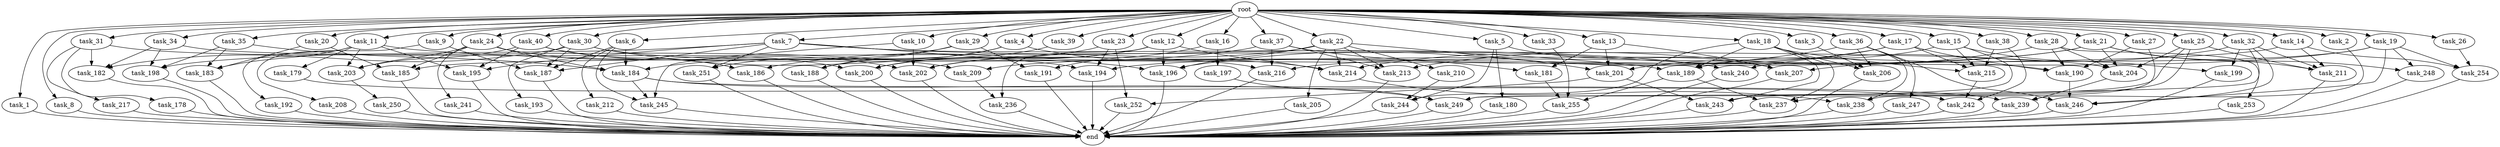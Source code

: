digraph G {
  root [size="0.000000"];
  task_1 [size="102.400000"];
  task_2 [size="102.400000"];
  task_3 [size="102.400000"];
  task_4 [size="102.400000"];
  task_5 [size="102.400000"];
  task_6 [size="102.400000"];
  task_7 [size="102.400000"];
  task_8 [size="102.400000"];
  task_9 [size="102.400000"];
  task_10 [size="102.400000"];
  task_11 [size="102.400000"];
  task_12 [size="102.400000"];
  task_13 [size="102.400000"];
  task_14 [size="102.400000"];
  task_15 [size="102.400000"];
  task_16 [size="102.400000"];
  task_17 [size="102.400000"];
  task_18 [size="102.400000"];
  task_19 [size="102.400000"];
  task_20 [size="102.400000"];
  task_21 [size="102.400000"];
  task_22 [size="102.400000"];
  task_23 [size="102.400000"];
  task_24 [size="102.400000"];
  task_25 [size="102.400000"];
  task_26 [size="102.400000"];
  task_27 [size="102.400000"];
  task_28 [size="102.400000"];
  task_29 [size="102.400000"];
  task_30 [size="102.400000"];
  task_31 [size="102.400000"];
  task_32 [size="102.400000"];
  task_33 [size="102.400000"];
  task_34 [size="102.400000"];
  task_35 [size="102.400000"];
  task_36 [size="102.400000"];
  task_37 [size="102.400000"];
  task_38 [size="102.400000"];
  task_39 [size="102.400000"];
  task_40 [size="102.400000"];
  task_178 [size="30923764531.200001"];
  task_179 [size="13743895347.200001"];
  task_180 [size="69578470195.199997"];
  task_181 [size="45526653337.600006"];
  task_182 [size="186401580646.400024"];
  task_183 [size="97066260889.600006"];
  task_184 [size="73873437491.199997"];
  task_185 [size="94489280512.000000"];
  task_186 [size="45526653337.600006"];
  task_187 [size="111669149696.000000"];
  task_188 [size="52398601011.200005"];
  task_189 [size="93630287052.800003"];
  task_190 [size="227633266688.000000"];
  task_191 [size="52398601011.200005"];
  task_192 [size="13743895347.200001"];
  task_193 [size="69578470195.199997"];
  task_194 [size="107374182400.000000"];
  task_195 [size="48103633715.200005"];
  task_196 [size="166644731084.800018"];
  task_197 [size="21474836480.000000"];
  task_198 [size="130567005798.400009"];
  task_199 [size="76450417868.800003"];
  task_200 [size="72155450572.800003"];
  task_201 [size="175234665676.800018"];
  task_202 [size="110810156236.800003"];
  task_203 [size="38654705664.000000"];
  task_204 [size="252544077004.800018"];
  task_205 [size="85899345920.000000"];
  task_206 [size="66142496358.400002"];
  task_207 [size="127990025420.800003"];
  task_208 [size="3435973836.800000"];
  task_209 [size="85899345920.000000"];
  task_210 [size="85899345920.000000"];
  task_211 [size="149464861900.800018"];
  task_212 [size="7730941132.800000"];
  task_213 [size="170080704921.600006"];
  task_214 [size="201004469452.800018"];
  task_215 [size="218184338636.800018"];
  task_216 [size="166644731084.800018"];
  task_217 [size="30923764531.200001"];
  task_236 [size="93630287052.800003"];
  task_237 [size="98784247808.000000"];
  task_238 [size="103079215104.000000"];
  task_239 [size="59270548684.800003"];
  task_240 [size="52398601011.200005"];
  task_241 [size="21474836480.000000"];
  task_242 [size="91053306675.200012"];
  task_243 [size="80745385164.800003"];
  task_244 [size="91053306675.200012"];
  task_245 [size="24910810316.800003"];
  task_246 [size="93630287052.800003"];
  task_247 [size="3435973836.800000"];
  task_248 [size="109951162777.600006"];
  task_249 [size="149464861900.800018"];
  task_250 [size="7730941132.800000"];
  task_251 [size="52398601011.200005"];
  task_252 [size="24910810316.800003"];
  task_253 [size="42090679500.800003"];
  task_254 [size="79886391705.600006"];
  task_255 [size="97925254348.800003"];
  end [size="0.000000"];

  root -> task_1 [size="1.000000"];
  root -> task_2 [size="1.000000"];
  root -> task_3 [size="1.000000"];
  root -> task_4 [size="1.000000"];
  root -> task_5 [size="1.000000"];
  root -> task_6 [size="1.000000"];
  root -> task_7 [size="1.000000"];
  root -> task_8 [size="1.000000"];
  root -> task_9 [size="1.000000"];
  root -> task_10 [size="1.000000"];
  root -> task_11 [size="1.000000"];
  root -> task_12 [size="1.000000"];
  root -> task_13 [size="1.000000"];
  root -> task_14 [size="1.000000"];
  root -> task_15 [size="1.000000"];
  root -> task_16 [size="1.000000"];
  root -> task_17 [size="1.000000"];
  root -> task_18 [size="1.000000"];
  root -> task_19 [size="1.000000"];
  root -> task_20 [size="1.000000"];
  root -> task_21 [size="1.000000"];
  root -> task_22 [size="1.000000"];
  root -> task_23 [size="1.000000"];
  root -> task_24 [size="1.000000"];
  root -> task_25 [size="1.000000"];
  root -> task_26 [size="1.000000"];
  root -> task_27 [size="1.000000"];
  root -> task_28 [size="1.000000"];
  root -> task_29 [size="1.000000"];
  root -> task_30 [size="1.000000"];
  root -> task_31 [size="1.000000"];
  root -> task_32 [size="1.000000"];
  root -> task_33 [size="1.000000"];
  root -> task_34 [size="1.000000"];
  root -> task_35 [size="1.000000"];
  root -> task_36 [size="1.000000"];
  root -> task_37 [size="1.000000"];
  root -> task_38 [size="1.000000"];
  root -> task_39 [size="1.000000"];
  root -> task_40 [size="1.000000"];
  task_1 -> end [size="1.000000"];
  task_2 -> task_239 [size="411041792.000000"];
  task_3 -> task_206 [size="536870912.000000"];
  task_4 -> task_188 [size="209715200.000000"];
  task_4 -> task_214 [size="209715200.000000"];
  task_4 -> task_251 [size="209715200.000000"];
  task_5 -> task_180 [size="679477248.000000"];
  task_5 -> task_207 [size="679477248.000000"];
  task_5 -> task_244 [size="679477248.000000"];
  task_6 -> task_184 [size="75497472.000000"];
  task_6 -> task_187 [size="75497472.000000"];
  task_6 -> task_212 [size="75497472.000000"];
  task_6 -> task_245 [size="75497472.000000"];
  task_7 -> task_187 [size="301989888.000000"];
  task_7 -> task_189 [size="301989888.000000"];
  task_7 -> task_194 [size="301989888.000000"];
  task_7 -> task_195 [size="301989888.000000"];
  task_7 -> task_198 [size="301989888.000000"];
  task_7 -> task_240 [size="301989888.000000"];
  task_7 -> task_251 [size="301989888.000000"];
  task_8 -> end [size="1.000000"];
  task_9 -> task_187 [size="33554432.000000"];
  task_9 -> task_208 [size="33554432.000000"];
  task_10 -> task_202 [size="134217728.000000"];
  task_10 -> task_245 [size="134217728.000000"];
  task_11 -> task_179 [size="134217728.000000"];
  task_11 -> task_183 [size="134217728.000000"];
  task_11 -> task_190 [size="134217728.000000"];
  task_11 -> task_192 [size="134217728.000000"];
  task_11 -> task_195 [size="134217728.000000"];
  task_11 -> task_203 [size="134217728.000000"];
  task_12 -> task_196 [size="75497472.000000"];
  task_12 -> task_200 [size="75497472.000000"];
  task_12 -> task_202 [size="75497472.000000"];
  task_12 -> task_214 [size="75497472.000000"];
  task_12 -> task_236 [size="75497472.000000"];
  task_13 -> task_181 [size="33554432.000000"];
  task_13 -> task_201 [size="33554432.000000"];
  task_13 -> task_207 [size="33554432.000000"];
  task_14 -> task_185 [size="33554432.000000"];
  task_14 -> task_211 [size="33554432.000000"];
  task_14 -> task_254 [size="33554432.000000"];
  task_15 -> task_189 [size="536870912.000000"];
  task_15 -> task_199 [size="536870912.000000"];
  task_15 -> task_215 [size="536870912.000000"];
  task_15 -> task_249 [size="536870912.000000"];
  task_16 -> task_191 [size="209715200.000000"];
  task_16 -> task_197 [size="209715200.000000"];
  task_17 -> task_190 [size="838860800.000000"];
  task_17 -> task_201 [size="838860800.000000"];
  task_17 -> task_214 [size="838860800.000000"];
  task_17 -> task_215 [size="838860800.000000"];
  task_18 -> task_189 [size="75497472.000000"];
  task_18 -> task_206 [size="75497472.000000"];
  task_18 -> task_215 [size="75497472.000000"];
  task_18 -> task_237 [size="75497472.000000"];
  task_18 -> task_243 [size="75497472.000000"];
  task_18 -> task_244 [size="75497472.000000"];
  task_19 -> task_207 [size="536870912.000000"];
  task_19 -> task_216 [size="536870912.000000"];
  task_19 -> task_246 [size="536870912.000000"];
  task_19 -> task_248 [size="536870912.000000"];
  task_19 -> task_254 [size="536870912.000000"];
  task_20 -> task_183 [size="679477248.000000"];
  task_20 -> task_185 [size="679477248.000000"];
  task_21 -> task_194 [size="536870912.000000"];
  task_21 -> task_204 [size="536870912.000000"];
  task_21 -> task_209 [size="536870912.000000"];
  task_21 -> task_211 [size="536870912.000000"];
  task_21 -> task_248 [size="536870912.000000"];
  task_22 -> task_196 [size="838860800.000000"];
  task_22 -> task_201 [size="838860800.000000"];
  task_22 -> task_202 [size="838860800.000000"];
  task_22 -> task_205 [size="838860800.000000"];
  task_22 -> task_210 [size="838860800.000000"];
  task_22 -> task_213 [size="838860800.000000"];
  task_22 -> task_214 [size="838860800.000000"];
  task_23 -> task_194 [size="209715200.000000"];
  task_23 -> task_200 [size="209715200.000000"];
  task_23 -> task_252 [size="209715200.000000"];
  task_24 -> task_184 [size="209715200.000000"];
  task_24 -> task_185 [size="209715200.000000"];
  task_24 -> task_200 [size="209715200.000000"];
  task_24 -> task_203 [size="209715200.000000"];
  task_24 -> task_241 [size="209715200.000000"];
  task_25 -> task_204 [size="679477248.000000"];
  task_25 -> task_211 [size="679477248.000000"];
  task_25 -> task_237 [size="679477248.000000"];
  task_25 -> task_243 [size="679477248.000000"];
  task_26 -> task_254 [size="209715200.000000"];
  task_27 -> task_190 [size="838860800.000000"];
  task_27 -> task_238 [size="838860800.000000"];
  task_28 -> task_190 [size="411041792.000000"];
  task_28 -> task_204 [size="411041792.000000"];
  task_28 -> task_213 [size="411041792.000000"];
  task_28 -> task_253 [size="411041792.000000"];
  task_29 -> task_184 [size="301989888.000000"];
  task_29 -> task_188 [size="301989888.000000"];
  task_29 -> task_191 [size="301989888.000000"];
  task_30 -> task_182 [size="679477248.000000"];
  task_30 -> task_187 [size="679477248.000000"];
  task_30 -> task_193 [size="679477248.000000"];
  task_30 -> task_196 [size="679477248.000000"];
  task_30 -> task_216 [size="679477248.000000"];
  task_31 -> task_178 [size="301989888.000000"];
  task_31 -> task_182 [size="301989888.000000"];
  task_31 -> task_209 [size="301989888.000000"];
  task_31 -> task_217 [size="301989888.000000"];
  task_32 -> task_199 [size="209715200.000000"];
  task_32 -> task_211 [size="209715200.000000"];
  task_32 -> task_240 [size="209715200.000000"];
  task_32 -> task_246 [size="209715200.000000"];
  task_32 -> task_249 [size="209715200.000000"];
  task_33 -> task_255 [size="209715200.000000"];
  task_34 -> task_182 [size="838860800.000000"];
  task_34 -> task_198 [size="838860800.000000"];
  task_34 -> task_204 [size="838860800.000000"];
  task_35 -> task_183 [size="134217728.000000"];
  task_35 -> task_184 [size="134217728.000000"];
  task_35 -> task_198 [size="134217728.000000"];
  task_36 -> task_196 [size="33554432.000000"];
  task_36 -> task_206 [size="33554432.000000"];
  task_36 -> task_238 [size="33554432.000000"];
  task_36 -> task_246 [size="33554432.000000"];
  task_36 -> task_247 [size="33554432.000000"];
  task_37 -> task_181 [size="411041792.000000"];
  task_37 -> task_186 [size="411041792.000000"];
  task_37 -> task_213 [size="411041792.000000"];
  task_37 -> task_216 [size="411041792.000000"];
  task_38 -> task_215 [size="679477248.000000"];
  task_38 -> task_242 [size="679477248.000000"];
  task_39 -> task_200 [size="209715200.000000"];
  task_40 -> task_186 [size="33554432.000000"];
  task_40 -> task_195 [size="33554432.000000"];
  task_40 -> task_202 [size="33554432.000000"];
  task_40 -> task_203 [size="33554432.000000"];
  task_178 -> end [size="1.000000"];
  task_179 -> task_242 [size="75497472.000000"];
  task_180 -> end [size="1.000000"];
  task_181 -> task_255 [size="536870912.000000"];
  task_182 -> end [size="1.000000"];
  task_183 -> end [size="1.000000"];
  task_184 -> task_239 [size="33554432.000000"];
  task_184 -> task_245 [size="33554432.000000"];
  task_184 -> task_249 [size="33554432.000000"];
  task_185 -> end [size="1.000000"];
  task_186 -> end [size="1.000000"];
  task_187 -> end [size="1.000000"];
  task_188 -> end [size="1.000000"];
  task_189 -> task_237 [size="209715200.000000"];
  task_189 -> task_255 [size="209715200.000000"];
  task_190 -> task_246 [size="134217728.000000"];
  task_191 -> end [size="1.000000"];
  task_192 -> end [size="1.000000"];
  task_193 -> end [size="1.000000"];
  task_194 -> end [size="1.000000"];
  task_195 -> end [size="1.000000"];
  task_196 -> end [size="1.000000"];
  task_197 -> task_249 [size="679477248.000000"];
  task_198 -> end [size="1.000000"];
  task_199 -> end [size="1.000000"];
  task_200 -> end [size="1.000000"];
  task_201 -> task_243 [size="33554432.000000"];
  task_201 -> task_252 [size="33554432.000000"];
  task_202 -> end [size="1.000000"];
  task_203 -> task_250 [size="75497472.000000"];
  task_204 -> task_239 [size="134217728.000000"];
  task_205 -> end [size="1.000000"];
  task_206 -> end [size="1.000000"];
  task_207 -> end [size="1.000000"];
  task_208 -> end [size="1.000000"];
  task_209 -> task_236 [size="838860800.000000"];
  task_210 -> task_244 [size="134217728.000000"];
  task_211 -> end [size="1.000000"];
  task_212 -> end [size="1.000000"];
  task_213 -> end [size="1.000000"];
  task_214 -> task_238 [size="134217728.000000"];
  task_215 -> task_242 [size="134217728.000000"];
  task_216 -> end [size="1.000000"];
  task_217 -> end [size="1.000000"];
  task_236 -> end [size="1.000000"];
  task_237 -> end [size="1.000000"];
  task_238 -> end [size="1.000000"];
  task_239 -> end [size="1.000000"];
  task_240 -> end [size="1.000000"];
  task_241 -> end [size="1.000000"];
  task_242 -> end [size="1.000000"];
  task_243 -> end [size="1.000000"];
  task_244 -> end [size="1.000000"];
  task_245 -> end [size="1.000000"];
  task_246 -> end [size="1.000000"];
  task_247 -> end [size="1.000000"];
  task_248 -> end [size="1.000000"];
  task_249 -> end [size="1.000000"];
  task_250 -> end [size="1.000000"];
  task_251 -> end [size="1.000000"];
  task_252 -> end [size="1.000000"];
  task_253 -> end [size="1.000000"];
  task_254 -> end [size="1.000000"];
  task_255 -> end [size="1.000000"];
}

